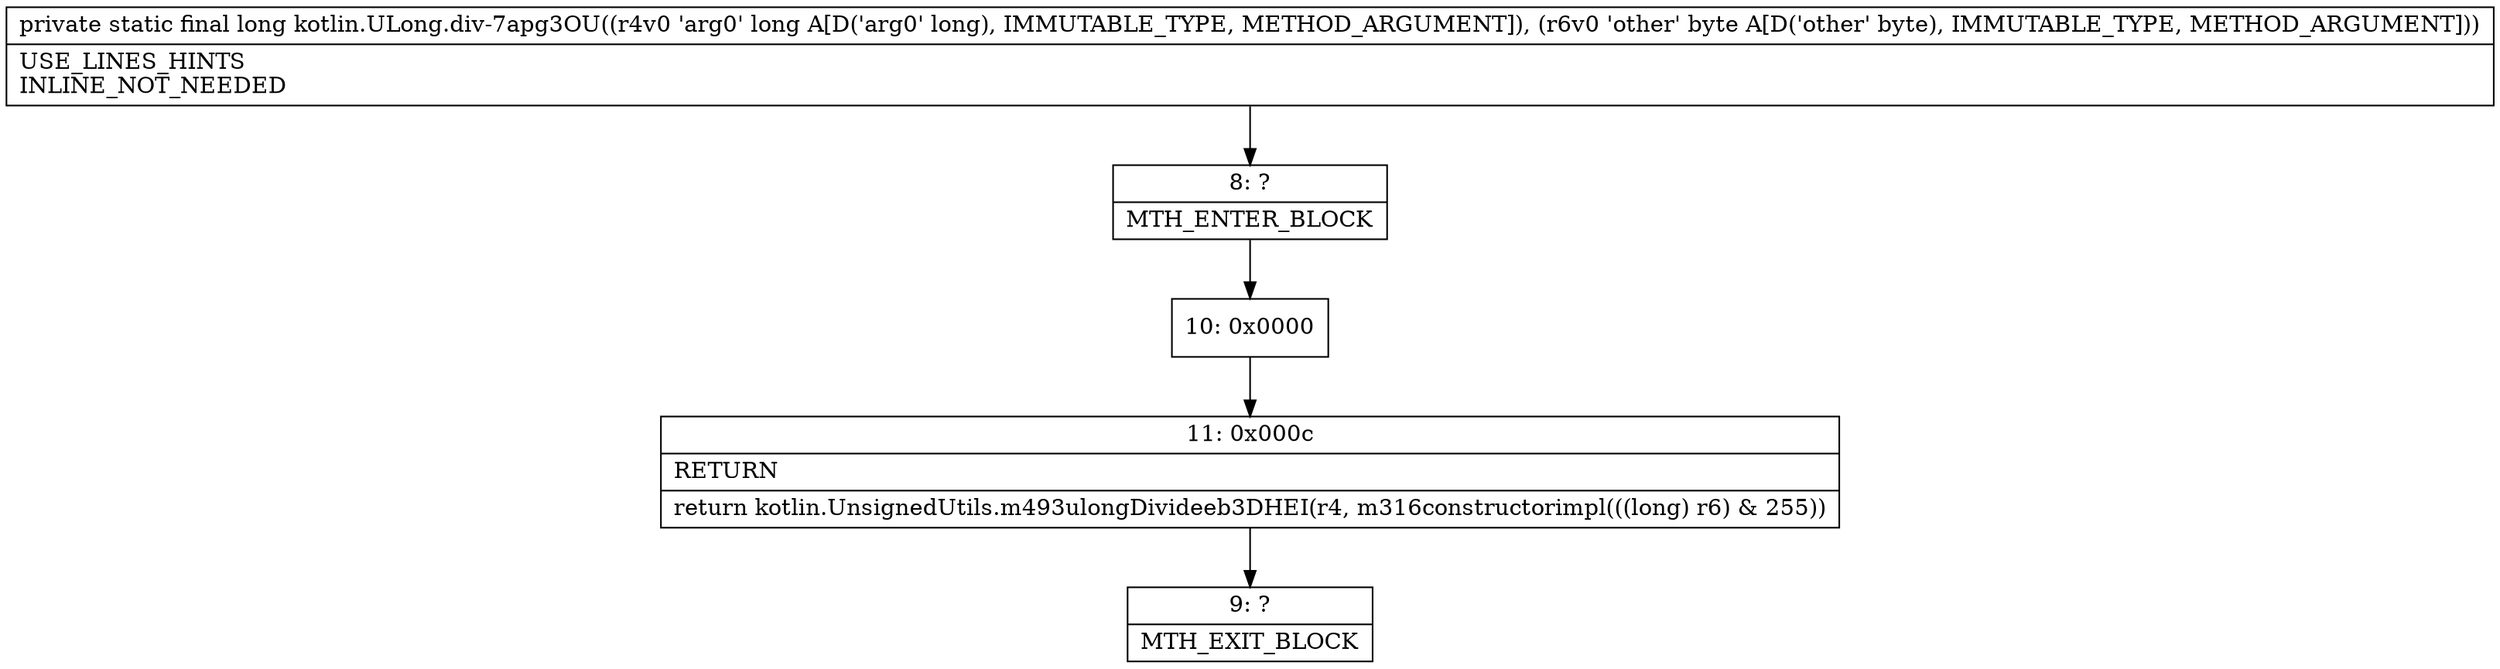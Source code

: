 digraph "CFG forkotlin.ULong.div\-7apg3OU(JB)J" {
Node_8 [shape=record,label="{8\:\ ?|MTH_ENTER_BLOCK\l}"];
Node_10 [shape=record,label="{10\:\ 0x0000}"];
Node_11 [shape=record,label="{11\:\ 0x000c|RETURN\l|return kotlin.UnsignedUtils.m493ulongDivideeb3DHEI(r4, m316constructorimpl(((long) r6) & 255))\l}"];
Node_9 [shape=record,label="{9\:\ ?|MTH_EXIT_BLOCK\l}"];
MethodNode[shape=record,label="{private static final long kotlin.ULong.div\-7apg3OU((r4v0 'arg0' long A[D('arg0' long), IMMUTABLE_TYPE, METHOD_ARGUMENT]), (r6v0 'other' byte A[D('other' byte), IMMUTABLE_TYPE, METHOD_ARGUMENT]))  | USE_LINES_HINTS\lINLINE_NOT_NEEDED\l}"];
MethodNode -> Node_8;Node_8 -> Node_10;
Node_10 -> Node_11;
Node_11 -> Node_9;
}

